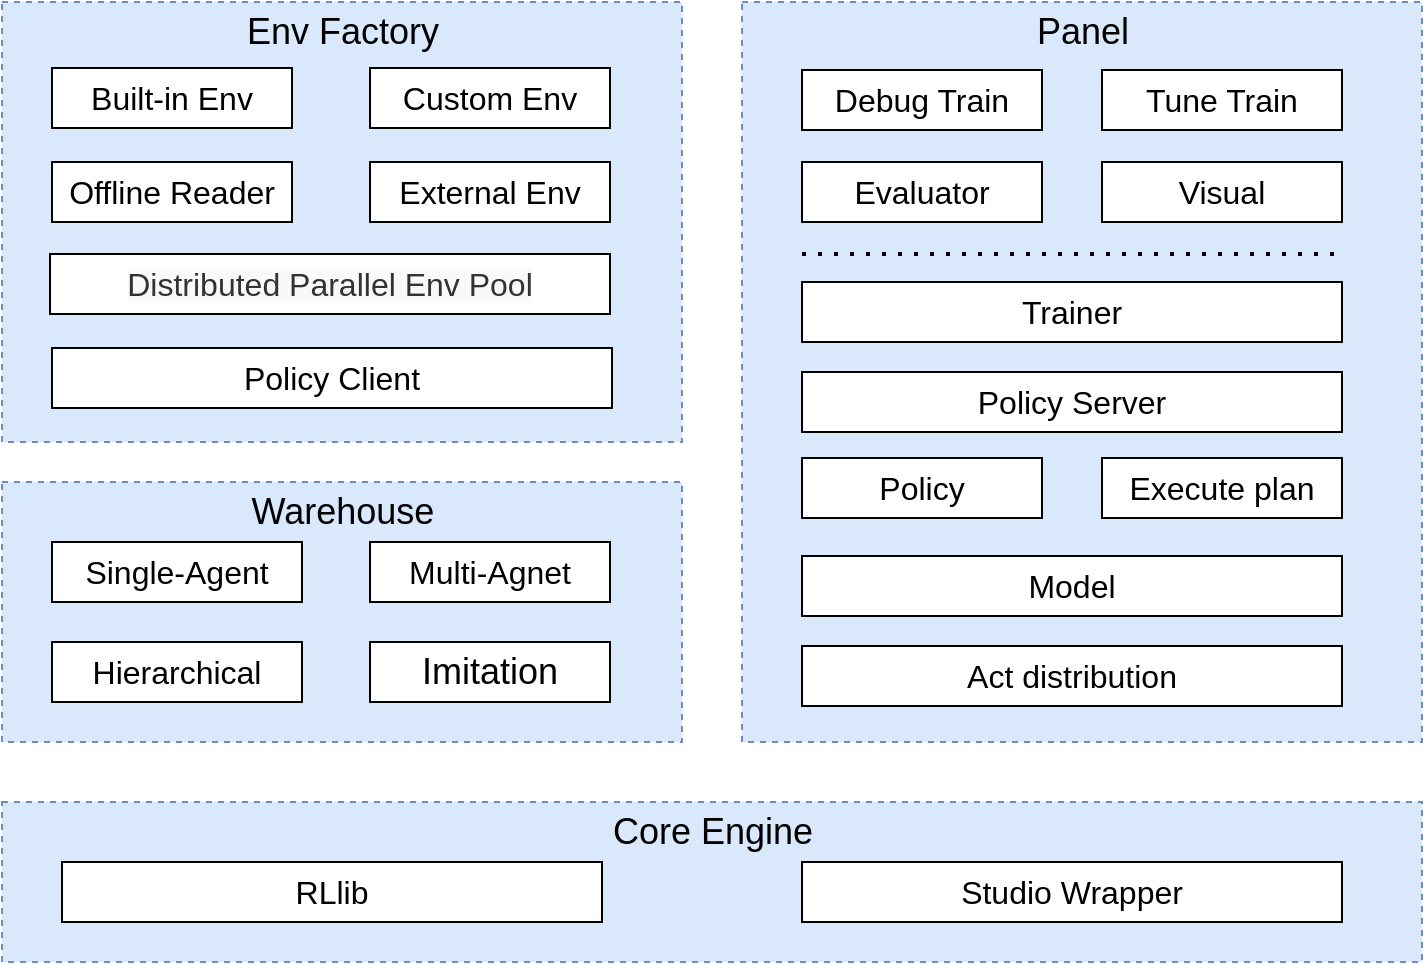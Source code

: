 <mxfile version="16.6.5" type="github" pages="2">
  <diagram id="o__K3W2H5ZiVcGC9l-t1" name="Page-1">
    <mxGraphModel dx="946" dy="557" grid="1" gridSize="10" guides="1" tooltips="1" connect="1" arrows="1" fold="1" page="1" pageScale="1" pageWidth="827" pageHeight="1169" math="0" shadow="0">
      <root>
        <mxCell id="0" />
        <mxCell id="1" parent="0" />
        <mxCell id="Gda5yAScNebLMUTnura5-2" value="" style="rounded=0;whiteSpace=wrap;html=1;fillColor=#dae8fc;strokeColor=#6c8ebf;dashed=1;" parent="1" vertex="1">
          <mxGeometry x="30" y="370" width="340" height="220" as="geometry" />
        </mxCell>
        <mxCell id="Gda5yAScNebLMUTnura5-7" value="Env Factory" style="text;html=1;strokeColor=none;fillColor=none;align=center;verticalAlign=middle;whiteSpace=wrap;rounded=0;fontSize=18;" parent="1" vertex="1">
          <mxGeometry x="137.5" y="370" width="125" height="30" as="geometry" />
        </mxCell>
        <mxCell id="Gda5yAScNebLMUTnura5-8" value="&lt;span style=&quot;font-size: 16px&quot;&gt;Built-in Env&lt;/span&gt;" style="rounded=0;whiteSpace=wrap;html=1;fontSize=18;" parent="1" vertex="1">
          <mxGeometry x="55" y="403" width="120" height="30" as="geometry" />
        </mxCell>
        <mxCell id="Gda5yAScNebLMUTnura5-12" value="&lt;span style=&quot;font-size: 16px&quot;&gt;External Env&lt;/span&gt;" style="rounded=0;whiteSpace=wrap;html=1;fontSize=18;" parent="1" vertex="1">
          <mxGeometry x="214" y="450" width="120" height="30" as="geometry" />
        </mxCell>
        <mxCell id="Gda5yAScNebLMUTnura5-13" value="&lt;span style=&quot;font-size: 16px&quot;&gt;Offline Reader&lt;/span&gt;" style="rounded=0;whiteSpace=wrap;html=1;fontSize=18;" parent="1" vertex="1">
          <mxGeometry x="55" y="450" width="120" height="30" as="geometry" />
        </mxCell>
        <mxCell id="Gda5yAScNebLMUTnura5-14" value="&lt;span style=&quot;font-size: 16px&quot;&gt;Custom Env&lt;/span&gt;" style="rounded=0;whiteSpace=wrap;html=1;fontSize=18;" parent="1" vertex="1">
          <mxGeometry x="214" y="403" width="120" height="30" as="geometry" />
        </mxCell>
        <mxCell id="Gda5yAScNebLMUTnura5-15" value="&lt;font style=&quot;font-size: 16px&quot;&gt;&lt;span id=&quot;w_15&quot; class=&quot;&quot; style=&quot;color: rgb(51 , 51 , 51) ; font-family: &amp;#34;arial&amp;#34; , &amp;#34;pingfang sc&amp;#34; , &amp;#34;hiragino sans gb&amp;#34; , &amp;#34;stheiti&amp;#34; , &amp;#34;microsoft yahei&amp;#34; , &amp;#34;wenquanyi micro hei&amp;#34; , sans-serif ; text-align: left ; background-color: rgb(249 , 249 , 249)&quot;&gt;Distributed&amp;nbsp;&lt;/span&gt;&lt;span id=&quot;w_16&quot; class=&quot;&quot; style=&quot;color: rgb(51 , 51 , 51) ; font-family: &amp;#34;arial&amp;#34; , &amp;#34;pingfang sc&amp;#34; , &amp;#34;hiragino sans gb&amp;#34; , &amp;#34;stheiti&amp;#34; , &amp;#34;microsoft yahei&amp;#34; , &amp;#34;wenquanyi micro hei&amp;#34; , sans-serif ; text-align: left ; background-color: rgb(249 , 249 , 249)&quot;&gt;Parallel Env Pool&lt;/span&gt;&lt;/font&gt;" style="rounded=0;whiteSpace=wrap;html=1;fontSize=18;" parent="1" vertex="1">
          <mxGeometry x="54" y="496" width="280" height="30" as="geometry" />
        </mxCell>
        <mxCell id="Gda5yAScNebLMUTnura5-16" value="&lt;span style=&quot;font-size: 16px&quot;&gt;Policy Client&lt;/span&gt;" style="rounded=0;whiteSpace=wrap;html=1;fontSize=18;" parent="1" vertex="1">
          <mxGeometry x="55" y="543" width="280" height="30" as="geometry" />
        </mxCell>
        <mxCell id="Gda5yAScNebLMUTnura5-20" value="" style="rounded=0;whiteSpace=wrap;html=1;fillColor=#dae8fc;strokeColor=#6c8ebf;dashed=1;" parent="1" vertex="1">
          <mxGeometry x="30" y="610" width="340" height="130" as="geometry" />
        </mxCell>
        <mxCell id="Gda5yAScNebLMUTnura5-22" value="Warehouse" style="text;html=1;strokeColor=none;fillColor=none;align=center;verticalAlign=middle;whiteSpace=wrap;rounded=0;fontSize=18;" parent="1" vertex="1">
          <mxGeometry x="137.5" y="610" width="125" height="30" as="geometry" />
        </mxCell>
        <mxCell id="Gda5yAScNebLMUTnura5-23" value="&lt;span style=&quot;font-size: 16px&quot;&gt;Single-Agent&lt;/span&gt;" style="rounded=0;whiteSpace=wrap;html=1;fontSize=18;" parent="1" vertex="1">
          <mxGeometry x="55" y="640" width="125" height="30" as="geometry" />
        </mxCell>
        <mxCell id="Gda5yAScNebLMUTnura5-24" value="&lt;span style=&quot;font-size: 16px&quot;&gt;Multi-Agnet&lt;/span&gt;" style="rounded=0;whiteSpace=wrap;html=1;fontSize=18;" parent="1" vertex="1">
          <mxGeometry x="214" y="640" width="120" height="30" as="geometry" />
        </mxCell>
        <mxCell id="Gda5yAScNebLMUTnura5-27" value="&lt;span style=&quot;font-size: 16px&quot;&gt;Hierarchical&lt;/span&gt;" style="rounded=0;whiteSpace=wrap;html=1;fontSize=18;" parent="1" vertex="1">
          <mxGeometry x="55" y="690" width="125" height="30" as="geometry" />
        </mxCell>
        <mxCell id="Gda5yAScNebLMUTnura5-28" value="Imitation" style="rounded=0;whiteSpace=wrap;html=1;fontSize=18;" parent="1" vertex="1">
          <mxGeometry x="214" y="690" width="120" height="30" as="geometry" />
        </mxCell>
        <mxCell id="Gda5yAScNebLMUTnura5-34" style="edgeStyle=orthogonalEdgeStyle;rounded=0;orthogonalLoop=1;jettySize=auto;html=1;exitX=0.5;exitY=1;exitDx=0;exitDy=0;fontSize=16;strokeWidth=3;" parent="1" source="Gda5yAScNebLMUTnura5-20" target="Gda5yAScNebLMUTnura5-20" edge="1">
          <mxGeometry relative="1" as="geometry" />
        </mxCell>
        <mxCell id="Gda5yAScNebLMUTnura5-35" style="edgeStyle=orthogonalEdgeStyle;rounded=0;orthogonalLoop=1;jettySize=auto;html=1;exitX=0.5;exitY=1;exitDx=0;exitDy=0;fontSize=16;strokeWidth=3;" parent="1" edge="1">
          <mxGeometry relative="1" as="geometry">
            <mxPoint x="560" y="740" as="sourcePoint" />
            <mxPoint x="560" y="740" as="targetPoint" />
          </mxGeometry>
        </mxCell>
        <mxCell id="Gda5yAScNebLMUTnura5-38" value="" style="rounded=0;whiteSpace=wrap;html=1;fillColor=#dae8fc;strokeColor=#6c8ebf;dashed=1;" parent="1" vertex="1">
          <mxGeometry x="400" y="370" width="340" height="370" as="geometry" />
        </mxCell>
        <mxCell id="Gda5yAScNebLMUTnura5-39" value="Panel" style="text;html=1;strokeColor=none;fillColor=none;align=center;verticalAlign=middle;whiteSpace=wrap;rounded=0;fontSize=18;" parent="1" vertex="1">
          <mxGeometry x="507.5" y="370" width="125" height="30" as="geometry" />
        </mxCell>
        <mxCell id="Gda5yAScNebLMUTnura5-40" value="&lt;span style=&quot;font-size: 16px&quot;&gt;Debug Train&lt;/span&gt;" style="rounded=0;whiteSpace=wrap;html=1;fontSize=18;" parent="1" vertex="1">
          <mxGeometry x="430" y="404" width="120" height="30" as="geometry" />
        </mxCell>
        <mxCell id="Gda5yAScNebLMUTnura5-41" value="&lt;span style=&quot;font-size: 16px&quot;&gt;Tune Train&lt;/span&gt;" style="rounded=0;whiteSpace=wrap;html=1;fontSize=18;" parent="1" vertex="1">
          <mxGeometry x="580" y="404" width="120" height="30" as="geometry" />
        </mxCell>
        <mxCell id="Gda5yAScNebLMUTnura5-47" value="&lt;span style=&quot;font-size: 16px&quot;&gt;Policy&lt;/span&gt;" style="rounded=0;whiteSpace=wrap;html=1;fontSize=18;" parent="1" vertex="1">
          <mxGeometry x="430" y="598" width="120" height="30" as="geometry" />
        </mxCell>
        <mxCell id="Gda5yAScNebLMUTnura5-48" value="&lt;span style=&quot;font-size: 16px&quot;&gt;Model&lt;/span&gt;" style="rounded=0;whiteSpace=wrap;html=1;fontSize=18;" parent="1" vertex="1">
          <mxGeometry x="430" y="647" width="270" height="30" as="geometry" />
        </mxCell>
        <mxCell id="Gda5yAScNebLMUTnura5-49" value="&lt;span style=&quot;font-size: 16px&quot;&gt;Execute plan&lt;/span&gt;" style="rounded=0;whiteSpace=wrap;html=1;fontSize=18;" parent="1" vertex="1">
          <mxGeometry x="580" y="598" width="120" height="30" as="geometry" />
        </mxCell>
        <mxCell id="Gda5yAScNebLMUTnura5-50" value="&lt;span style=&quot;font-size: 16px&quot;&gt;Act distribution&lt;/span&gt;" style="rounded=0;whiteSpace=wrap;html=1;fontSize=18;" parent="1" vertex="1">
          <mxGeometry x="430" y="692" width="270" height="30" as="geometry" />
        </mxCell>
        <mxCell id="Gda5yAScNebLMUTnura5-53" value="&lt;span style=&quot;font-size: 16px&quot;&gt;Trainer&lt;/span&gt;" style="rounded=0;whiteSpace=wrap;html=1;fontSize=18;" parent="1" vertex="1">
          <mxGeometry x="430" y="510" width="270" height="30" as="geometry" />
        </mxCell>
        <mxCell id="Gda5yAScNebLMUTnura5-54" value="&lt;span style=&quot;font-size: 16px&quot;&gt;Evaluator&lt;/span&gt;" style="rounded=0;whiteSpace=wrap;html=1;fontSize=18;" parent="1" vertex="1">
          <mxGeometry x="430" y="450" width="120" height="30" as="geometry" />
        </mxCell>
        <mxCell id="Gda5yAScNebLMUTnura5-55" value="&lt;span style=&quot;font-size: 16px&quot;&gt;Policy Server&lt;/span&gt;" style="rounded=0;whiteSpace=wrap;html=1;fontSize=18;" parent="1" vertex="1">
          <mxGeometry x="430" y="555" width="270" height="30" as="geometry" />
        </mxCell>
        <mxCell id="Gda5yAScNebLMUTnura5-56" value="" style="endArrow=none;dashed=1;html=1;dashPattern=1 3;strokeWidth=2;rounded=0;fontSize=16;" parent="1" edge="1">
          <mxGeometry width="50" height="50" relative="1" as="geometry">
            <mxPoint x="430" y="496" as="sourcePoint" />
            <mxPoint x="700" y="496" as="targetPoint" />
          </mxGeometry>
        </mxCell>
        <mxCell id="Gda5yAScNebLMUTnura5-57" value="" style="rounded=0;whiteSpace=wrap;html=1;fillColor=#dae8fc;strokeColor=#6c8ebf;dashed=1;" parent="1" vertex="1">
          <mxGeometry x="30" y="770" width="710" height="80" as="geometry" />
        </mxCell>
        <mxCell id="Gda5yAScNebLMUTnura5-58" value="Core Engine" style="text;html=1;strokeColor=none;fillColor=none;align=center;verticalAlign=middle;whiteSpace=wrap;rounded=0;fontSize=18;" parent="1" vertex="1">
          <mxGeometry x="322.5" y="770" width="125" height="30" as="geometry" />
        </mxCell>
        <mxCell id="Gda5yAScNebLMUTnura5-63" value="&lt;span style=&quot;font-size: 16px&quot;&gt;Studio Wrapper&lt;/span&gt;" style="rounded=0;whiteSpace=wrap;html=1;fontSize=18;" parent="1" vertex="1">
          <mxGeometry x="430" y="800" width="270" height="30" as="geometry" />
        </mxCell>
        <mxCell id="Gda5yAScNebLMUTnura5-65" value="&lt;span style=&quot;font-size: 16px&quot;&gt;RLlib&lt;/span&gt;" style="rounded=0;whiteSpace=wrap;html=1;fontSize=18;" parent="1" vertex="1">
          <mxGeometry x="60" y="800" width="270" height="30" as="geometry" />
        </mxCell>
        <mxCell id="Gda5yAScNebLMUTnura5-66" value="&lt;span style=&quot;font-size: 16px&quot;&gt;Visual&lt;/span&gt;" style="rounded=0;whiteSpace=wrap;html=1;fontSize=18;" parent="1" vertex="1">
          <mxGeometry x="580" y="450" width="120" height="30" as="geometry" />
        </mxCell>
      </root>
    </mxGraphModel>
  </diagram>
  <diagram id="rrklASrC7yfrZ6tqGK4W" name="Page-2">
    <mxGraphModel dx="946" dy="557" grid="1" gridSize="10" guides="1" tooltips="1" connect="1" arrows="1" fold="1" page="1" pageScale="1" pageWidth="827" pageHeight="1169" math="0" shadow="0">
      <root>
        <mxCell id="ebKs9DDuiZwBb7hcvk_C-0" />
        <mxCell id="ebKs9DDuiZwBb7hcvk_C-1" parent="ebKs9DDuiZwBb7hcvk_C-0" />
        <mxCell id="MmJMuJTTOWIgDKjrRQ3S-0" value="" style="rounded=0;whiteSpace=wrap;html=1;fillColor=#dae8fc;strokeColor=#6c8ebf;" vertex="1" parent="ebKs9DDuiZwBb7hcvk_C-1">
          <mxGeometry x="210" y="80" width="490" height="70" as="geometry" />
        </mxCell>
        <mxCell id="pjG51EhAU7j2fEoK76s3-1" value="&lt;b&gt;&lt;font style=&quot;font-size: 18px&quot; color=&quot;#191919&quot;&gt;展示层&lt;/font&gt;&lt;/b&gt;" style="rounded=0;whiteSpace=wrap;html=1;fillColor=#1ba1e2;strokeColor=#006EAF;fontColor=#ffffff;" vertex="1" parent="ebKs9DDuiZwBb7hcvk_C-1">
          <mxGeometry x="70" y="80" width="120" height="70" as="geometry" />
        </mxCell>
        <mxCell id="pjG51EhAU7j2fEoK76s3-3" value="可视化展示" style="rounded=0;whiteSpace=wrap;html=1;fontSize=18;fontColor=#191919;" vertex="1" parent="ebKs9DDuiZwBb7hcvk_C-1">
          <mxGeometry x="550" y="95" width="130" height="40" as="geometry" />
        </mxCell>
        <mxCell id="pjG51EhAU7j2fEoK76s3-4" value="面板编辑" style="rounded=0;whiteSpace=wrap;html=1;fontSize=18;fontColor=#191919;" vertex="1" parent="ebKs9DDuiZwBb7hcvk_C-1">
          <mxGeometry x="390" y="95" width="130" height="40" as="geometry" />
        </mxCell>
        <mxCell id="pjG51EhAU7j2fEoK76s3-5" value="场景选择" style="rounded=0;whiteSpace=wrap;html=1;fontSize=18;fontColor=#191919;" vertex="1" parent="ebKs9DDuiZwBb7hcvk_C-1">
          <mxGeometry x="230" y="95" width="130" height="40" as="geometry" />
        </mxCell>
        <mxCell id="pjG51EhAU7j2fEoK76s3-6" value="&lt;font color=&quot;#191919&quot;&gt;&lt;span style=&quot;font-size: 18px&quot;&gt;&lt;b&gt;能力层&lt;/b&gt;&lt;/span&gt;&lt;/font&gt;" style="rounded=0;whiteSpace=wrap;html=1;fillColor=#4D9900;strokeColor=#005700;fontColor=#ffffff;" vertex="1" parent="ebKs9DDuiZwBb7hcvk_C-1">
          <mxGeometry x="70" y="170" width="120" height="220" as="geometry" />
        </mxCell>
        <mxCell id="pjG51EhAU7j2fEoK76s3-7" value="" style="rounded=0;whiteSpace=wrap;html=1;fillColor=#d5e8d4;strokeColor=#82b366;" vertex="1" parent="ebKs9DDuiZwBb7hcvk_C-1">
          <mxGeometry x="210" y="170" width="490" height="220" as="geometry" />
        </mxCell>
        <mxCell id="pjG51EhAU7j2fEoK76s3-8" value="" style="rounded=0;whiteSpace=wrap;html=1;fontSize=18;fontColor=#191919;" vertex="1" parent="ebKs9DDuiZwBb7hcvk_C-1">
          <mxGeometry x="230" y="200" width="130" height="180" as="geometry" />
        </mxCell>
        <mxCell id="pjG51EhAU7j2fEoK76s3-11" value="环境服务" style="text;html=1;strokeColor=none;fillColor=none;align=center;verticalAlign=middle;whiteSpace=wrap;rounded=0;fontSize=18;fontColor=#191919;" vertex="1" parent="ebKs9DDuiZwBb7hcvk_C-1">
          <mxGeometry x="250" y="170" width="80" height="30" as="geometry" />
        </mxCell>
        <mxCell id="pjG51EhAU7j2fEoK76s3-12" value="&lt;font style=&quot;font-size: 16px&quot;&gt;自定义环境&lt;/font&gt;" style="text;html=1;strokeColor=none;fillColor=none;align=center;verticalAlign=middle;whiteSpace=wrap;rounded=0;fontSize=18;fontColor=#191919;" vertex="1" parent="ebKs9DDuiZwBb7hcvk_C-1">
          <mxGeometry x="245" y="220" width="100" height="30" as="geometry" />
        </mxCell>
        <mxCell id="pjG51EhAU7j2fEoK76s3-13" value="&lt;font style=&quot;font-size: 16px&quot;&gt;内置环境&lt;/font&gt;" style="text;html=1;strokeColor=none;fillColor=none;align=center;verticalAlign=middle;whiteSpace=wrap;rounded=0;fontSize=18;fontColor=#191919;" vertex="1" parent="ebKs9DDuiZwBb7hcvk_C-1">
          <mxGeometry x="245" y="265" width="100" height="30" as="geometry" />
        </mxCell>
        <mxCell id="pjG51EhAU7j2fEoK76s3-14" value="&lt;font style=&quot;font-size: 16px&quot;&gt;外部环境&lt;br&gt;服务器&lt;/font&gt;" style="text;html=1;strokeColor=none;fillColor=none;align=center;verticalAlign=middle;whiteSpace=wrap;rounded=0;fontSize=18;fontColor=#191919;" vertex="1" parent="ebKs9DDuiZwBb7hcvk_C-1">
          <mxGeometry x="245" y="320" width="100" height="30" as="geometry" />
        </mxCell>
        <mxCell id="pjG51EhAU7j2fEoK76s3-15" value="定制化研发" style="text;html=1;strokeColor=none;fillColor=none;align=center;verticalAlign=middle;whiteSpace=wrap;rounded=0;fontSize=18;fontColor=#191919;" vertex="1" parent="ebKs9DDuiZwBb7hcvk_C-1">
          <mxGeometry x="390" y="170" width="135" height="30" as="geometry" />
        </mxCell>
        <mxCell id="pjG51EhAU7j2fEoK76s3-16" value="" style="rounded=0;whiteSpace=wrap;html=1;fontSize=18;fontColor=#191919;" vertex="1" parent="ebKs9DDuiZwBb7hcvk_C-1">
          <mxGeometry x="390" y="200" width="130" height="180" as="geometry" />
        </mxCell>
        <mxCell id="pjG51EhAU7j2fEoK76s3-17" value="" style="rounded=0;whiteSpace=wrap;html=1;fontSize=18;fontColor=#191919;" vertex="1" parent="ebKs9DDuiZwBb7hcvk_C-1">
          <mxGeometry x="550" y="200" width="130" height="180" as="geometry" />
        </mxCell>
        <mxCell id="pjG51EhAU7j2fEoK76s3-18" value="可解释" style="text;html=1;strokeColor=none;fillColor=none;align=center;verticalAlign=middle;whiteSpace=wrap;rounded=0;fontSize=18;fontColor=#191919;" vertex="1" parent="ebKs9DDuiZwBb7hcvk_C-1">
          <mxGeometry x="547.5" y="170" width="135" height="30" as="geometry" />
        </mxCell>
        <mxCell id="pjG51EhAU7j2fEoK76s3-19" value="&lt;span style=&quot;font-size: 16px&quot;&gt;Trainer&lt;/span&gt;" style="text;html=1;strokeColor=none;fillColor=none;align=center;verticalAlign=middle;whiteSpace=wrap;rounded=0;fontSize=18;fontColor=#191919;" vertex="1" parent="ebKs9DDuiZwBb7hcvk_C-1">
          <mxGeometry x="405" y="250" width="100" height="30" as="geometry" />
        </mxCell>
        <mxCell id="pjG51EhAU7j2fEoK76s3-20" value="&lt;span style=&quot;font-size: 16px&quot;&gt;Policy&lt;/span&gt;" style="text;html=1;strokeColor=none;fillColor=none;align=center;verticalAlign=middle;whiteSpace=wrap;rounded=0;fontSize=18;fontColor=#191919;" vertex="1" parent="ebKs9DDuiZwBb7hcvk_C-1">
          <mxGeometry x="405" y="280" width="100" height="30" as="geometry" />
        </mxCell>
        <mxCell id="pjG51EhAU7j2fEoK76s3-21" value="&lt;span style=&quot;font-size: 16px&quot;&gt;Model&lt;/span&gt;" style="text;html=1;strokeColor=none;fillColor=none;align=center;verticalAlign=middle;whiteSpace=wrap;rounded=0;fontSize=18;fontColor=#191919;" vertex="1" parent="ebKs9DDuiZwBb7hcvk_C-1">
          <mxGeometry x="405" y="310" width="100" height="30" as="geometry" />
        </mxCell>
        <mxCell id="pjG51EhAU7j2fEoK76s3-22" value="&lt;span style=&quot;font-size: 16px&quot;&gt;Distribution&lt;/span&gt;" style="text;html=1;strokeColor=none;fillColor=none;align=center;verticalAlign=middle;whiteSpace=wrap;rounded=0;fontSize=18;fontColor=#191919;" vertex="1" parent="ebKs9DDuiZwBb7hcvk_C-1">
          <mxGeometry x="407.5" y="340" width="100" height="30" as="geometry" />
        </mxCell>
        <mxCell id="pjG51EhAU7j2fEoK76s3-23" value="&lt;span style=&quot;font-size: 16px&quot;&gt;train &amp;amp; eval&lt;/span&gt;" style="text;html=1;strokeColor=none;fillColor=none;align=center;verticalAlign=middle;whiteSpace=wrap;rounded=0;fontSize=18;fontColor=#191919;" vertex="1" parent="ebKs9DDuiZwBb7hcvk_C-1">
          <mxGeometry x="405" y="220" width="100" height="30" as="geometry" />
        </mxCell>
        <mxCell id="pjG51EhAU7j2fEoK76s3-24" value="&lt;span style=&quot;font-size: 16px&quot;&gt;状态可解释&lt;/span&gt;" style="text;html=1;strokeColor=none;fillColor=none;align=center;verticalAlign=middle;whiteSpace=wrap;rounded=0;fontSize=18;fontColor=#191919;" vertex="1" parent="ebKs9DDuiZwBb7hcvk_C-1">
          <mxGeometry x="565" y="220" width="100" height="30" as="geometry" />
        </mxCell>
        <mxCell id="pjG51EhAU7j2fEoK76s3-25" value="&lt;span style=&quot;font-size: 16px&quot;&gt;任务可解释&lt;/span&gt;" style="text;html=1;strokeColor=none;fillColor=none;align=center;verticalAlign=middle;whiteSpace=wrap;rounded=0;fontSize=18;fontColor=#191919;" vertex="1" parent="ebKs9DDuiZwBb7hcvk_C-1">
          <mxGeometry x="565" y="261" width="100" height="30" as="geometry" />
        </mxCell>
        <mxCell id="pjG51EhAU7j2fEoK76s3-26" value="&lt;span style=&quot;font-size: 16px&quot;&gt;模型可解释&lt;/span&gt;" style="text;html=1;strokeColor=none;fillColor=none;align=center;verticalAlign=middle;whiteSpace=wrap;rounded=0;fontSize=18;fontColor=#191919;" vertex="1" parent="ebKs9DDuiZwBb7hcvk_C-1">
          <mxGeometry x="565" y="300" width="100" height="30" as="geometry" />
        </mxCell>
        <mxCell id="pjG51EhAU7j2fEoK76s3-27" value="&lt;span style=&quot;font-size: 16px&quot;&gt;策略可解释&lt;/span&gt;" style="text;html=1;strokeColor=none;fillColor=none;align=center;verticalAlign=middle;whiteSpace=wrap;rounded=0;fontSize=18;fontColor=#191919;" vertex="1" parent="ebKs9DDuiZwBb7hcvk_C-1">
          <mxGeometry x="565" y="340" width="100" height="30" as="geometry" />
        </mxCell>
        <mxCell id="pjG51EhAU7j2fEoK76s3-29" value="" style="rounded=0;whiteSpace=wrap;html=1;fillColor=#fff2cc;strokeColor=#d6b656;" vertex="1" parent="ebKs9DDuiZwBb7hcvk_C-1">
          <mxGeometry x="210" y="410" width="490" height="70" as="geometry" />
        </mxCell>
        <mxCell id="pjG51EhAU7j2fEoK76s3-30" value="&lt;font color=&quot;#191919&quot;&gt;&lt;span style=&quot;font-size: 18px&quot;&gt;&lt;b&gt;依赖层&lt;/b&gt;&lt;/span&gt;&lt;/font&gt;" style="rounded=0;whiteSpace=wrap;html=1;fillColor=#f0a30a;strokeColor=#BD7000;fontColor=#000000;" vertex="1" parent="ebKs9DDuiZwBb7hcvk_C-1">
          <mxGeometry x="70" y="410" width="120" height="70" as="geometry" />
        </mxCell>
        <mxCell id="pjG51EhAU7j2fEoK76s3-32" value="RLlib" style="rounded=0;whiteSpace=wrap;html=1;fontSize=18;fontColor=#191919;" vertex="1" parent="ebKs9DDuiZwBb7hcvk_C-1">
          <mxGeometry x="230" y="425" width="80" height="40" as="geometry" />
        </mxCell>
        <mxCell id="pjG51EhAU7j2fEoK76s3-35" value="Tune" style="rounded=0;whiteSpace=wrap;html=1;fontSize=18;fontColor=#191919;" vertex="1" parent="ebKs9DDuiZwBb7hcvk_C-1">
          <mxGeometry x="345" y="425" width="80" height="40" as="geometry" />
        </mxCell>
        <mxCell id="pjG51EhAU7j2fEoK76s3-36" value="Serving" style="rounded=0;whiteSpace=wrap;html=1;fontSize=18;fontColor=#191919;" vertex="1" parent="ebKs9DDuiZwBb7hcvk_C-1">
          <mxGeometry x="470" y="425" width="80" height="40" as="geometry" />
        </mxCell>
        <mxCell id="pjG51EhAU7j2fEoK76s3-37" value="workflow" style="rounded=0;whiteSpace=wrap;html=1;fontSize=18;fontColor=#191919;" vertex="1" parent="ebKs9DDuiZwBb7hcvk_C-1">
          <mxGeometry x="585" y="425" width="80" height="40" as="geometry" />
        </mxCell>
      </root>
    </mxGraphModel>
  </diagram>
</mxfile>
